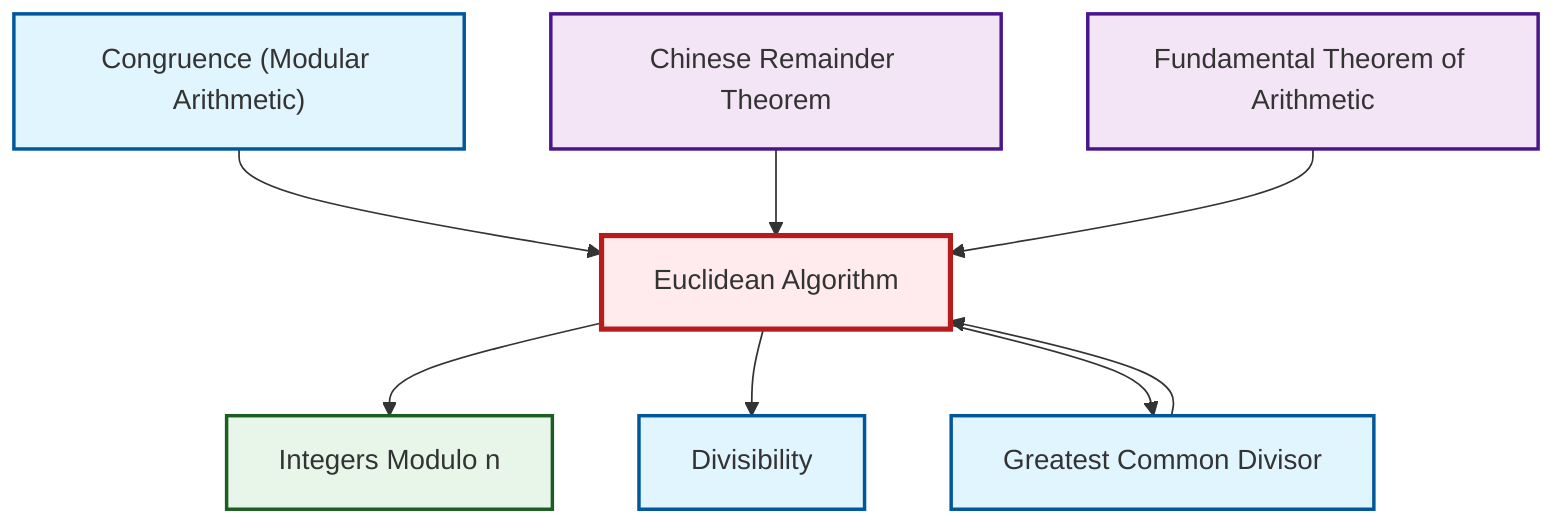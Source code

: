 graph TD
    classDef definition fill:#e1f5fe,stroke:#01579b,stroke-width:2px
    classDef theorem fill:#f3e5f5,stroke:#4a148c,stroke-width:2px
    classDef axiom fill:#fff3e0,stroke:#e65100,stroke-width:2px
    classDef example fill:#e8f5e9,stroke:#1b5e20,stroke-width:2px
    classDef current fill:#ffebee,stroke:#b71c1c,stroke-width:3px
    def-congruence["Congruence (Modular Arithmetic)"]:::definition
    def-divisibility["Divisibility"]:::definition
    def-gcd["Greatest Common Divisor"]:::definition
    ex-quotient-integers-mod-n["Integers Modulo n"]:::example
    thm-fundamental-arithmetic["Fundamental Theorem of Arithmetic"]:::theorem
    thm-chinese-remainder["Chinese Remainder Theorem"]:::theorem
    thm-euclidean-algorithm["Euclidean Algorithm"]:::theorem
    thm-euclidean-algorithm --> ex-quotient-integers-mod-n
    thm-euclidean-algorithm --> def-divisibility
    def-congruence --> thm-euclidean-algorithm
    thm-euclidean-algorithm --> def-gcd
    def-gcd --> thm-euclidean-algorithm
    thm-chinese-remainder --> thm-euclidean-algorithm
    thm-fundamental-arithmetic --> thm-euclidean-algorithm
    class thm-euclidean-algorithm current